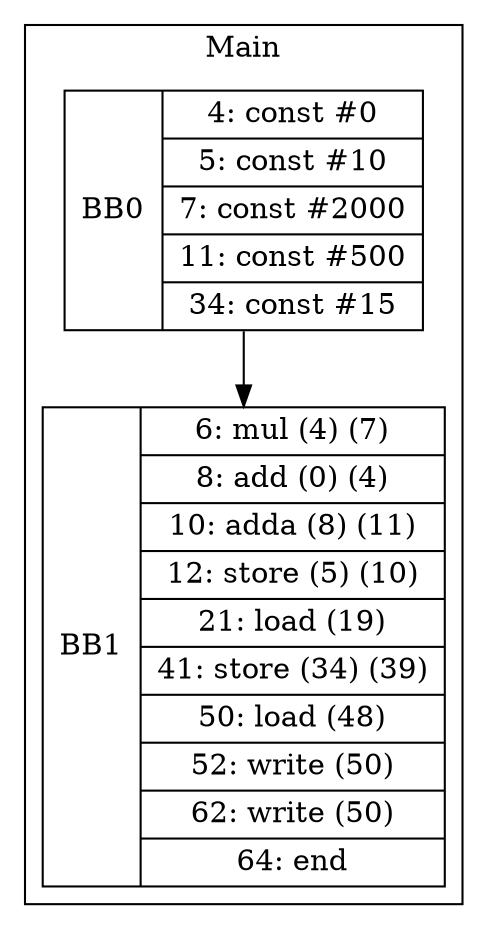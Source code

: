 digraph G {
node [shape=record];
subgraph cluster_main{
label = "Main";
BB0 [shape=record, label="<b>BB0|{4: const #0|5: const #10|7: const #2000|11: const #500|34: const #15}"];
BB1 [shape=record, label="<b>BB1|{6: mul (4) (7)|8: add (0) (4)|10: adda (8) (11)|12: store (5) (10)|21: load (19)|41: store (34) (39)|50: load (48)|52: write (50)|62: write (50)|64: end}"];
}
BB0:s -> BB1:n ;
}
